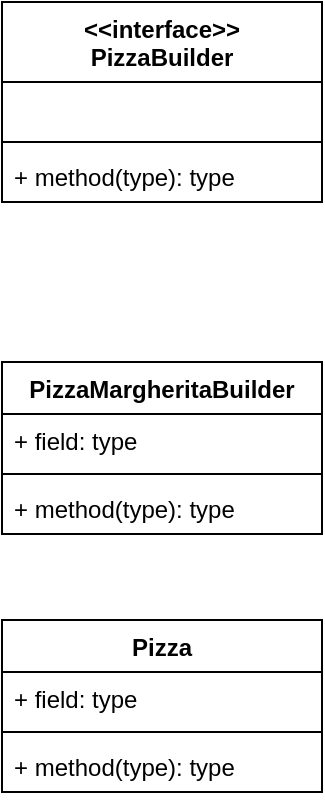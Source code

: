 <mxfile version="22.0.3" type="device">
  <diagram name="Página-1" id="7GCf2_cka8FQX0xHCVSg">
    <mxGraphModel dx="1276" dy="606" grid="1" gridSize="10" guides="1" tooltips="1" connect="1" arrows="1" fold="1" page="1" pageScale="1" pageWidth="827" pageHeight="1169" math="0" shadow="0">
      <root>
        <mxCell id="0" />
        <mxCell id="1" parent="0" />
        <mxCell id="j3dOdxT-rncyh-Avmh7u-1" value="&amp;lt;&amp;lt;interface&amp;gt;&amp;gt;&lt;br&gt;PizzaBuilder" style="swimlane;fontStyle=1;align=center;verticalAlign=top;childLayout=stackLayout;horizontal=1;startSize=40;horizontalStack=0;resizeParent=1;resizeParentMax=0;resizeLast=0;collapsible=1;marginBottom=0;whiteSpace=wrap;html=1;" vertex="1" parent="1">
          <mxGeometry x="280" y="190" width="160" height="100" as="geometry" />
        </mxCell>
        <mxCell id="j3dOdxT-rncyh-Avmh7u-2" value="&amp;nbsp;" style="text;strokeColor=none;fillColor=none;align=left;verticalAlign=top;spacingLeft=4;spacingRight=4;overflow=hidden;rotatable=0;points=[[0,0.5],[1,0.5]];portConstraint=eastwest;whiteSpace=wrap;html=1;" vertex="1" parent="j3dOdxT-rncyh-Avmh7u-1">
          <mxGeometry y="40" width="160" height="26" as="geometry" />
        </mxCell>
        <mxCell id="j3dOdxT-rncyh-Avmh7u-3" value="" style="line;strokeWidth=1;fillColor=none;align=left;verticalAlign=middle;spacingTop=-1;spacingLeft=3;spacingRight=3;rotatable=0;labelPosition=right;points=[];portConstraint=eastwest;strokeColor=inherit;" vertex="1" parent="j3dOdxT-rncyh-Avmh7u-1">
          <mxGeometry y="66" width="160" height="8" as="geometry" />
        </mxCell>
        <mxCell id="j3dOdxT-rncyh-Avmh7u-4" value="+ method(type): type" style="text;strokeColor=none;fillColor=none;align=left;verticalAlign=top;spacingLeft=4;spacingRight=4;overflow=hidden;rotatable=0;points=[[0,0.5],[1,0.5]];portConstraint=eastwest;whiteSpace=wrap;html=1;" vertex="1" parent="j3dOdxT-rncyh-Avmh7u-1">
          <mxGeometry y="74" width="160" height="26" as="geometry" />
        </mxCell>
        <mxCell id="j3dOdxT-rncyh-Avmh7u-5" value="Pizza" style="swimlane;fontStyle=1;align=center;verticalAlign=top;childLayout=stackLayout;horizontal=1;startSize=26;horizontalStack=0;resizeParent=1;resizeParentMax=0;resizeLast=0;collapsible=1;marginBottom=0;whiteSpace=wrap;html=1;" vertex="1" parent="1">
          <mxGeometry x="280" y="499" width="160" height="86" as="geometry" />
        </mxCell>
        <mxCell id="j3dOdxT-rncyh-Avmh7u-6" value="+ field: type" style="text;strokeColor=none;fillColor=none;align=left;verticalAlign=top;spacingLeft=4;spacingRight=4;overflow=hidden;rotatable=0;points=[[0,0.5],[1,0.5]];portConstraint=eastwest;whiteSpace=wrap;html=1;" vertex="1" parent="j3dOdxT-rncyh-Avmh7u-5">
          <mxGeometry y="26" width="160" height="26" as="geometry" />
        </mxCell>
        <mxCell id="j3dOdxT-rncyh-Avmh7u-7" value="" style="line;strokeWidth=1;fillColor=none;align=left;verticalAlign=middle;spacingTop=-1;spacingLeft=3;spacingRight=3;rotatable=0;labelPosition=right;points=[];portConstraint=eastwest;strokeColor=inherit;" vertex="1" parent="j3dOdxT-rncyh-Avmh7u-5">
          <mxGeometry y="52" width="160" height="8" as="geometry" />
        </mxCell>
        <mxCell id="j3dOdxT-rncyh-Avmh7u-8" value="+ method(type): type" style="text;strokeColor=none;fillColor=none;align=left;verticalAlign=top;spacingLeft=4;spacingRight=4;overflow=hidden;rotatable=0;points=[[0,0.5],[1,0.5]];portConstraint=eastwest;whiteSpace=wrap;html=1;" vertex="1" parent="j3dOdxT-rncyh-Avmh7u-5">
          <mxGeometry y="60" width="160" height="26" as="geometry" />
        </mxCell>
        <mxCell id="j3dOdxT-rncyh-Avmh7u-9" value="PizzaMargheritaBuilder" style="swimlane;fontStyle=1;align=center;verticalAlign=top;childLayout=stackLayout;horizontal=1;startSize=26;horizontalStack=0;resizeParent=1;resizeParentMax=0;resizeLast=0;collapsible=1;marginBottom=0;whiteSpace=wrap;html=1;" vertex="1" parent="1">
          <mxGeometry x="280" y="370" width="160" height="86" as="geometry" />
        </mxCell>
        <mxCell id="j3dOdxT-rncyh-Avmh7u-10" value="+ field: type" style="text;strokeColor=none;fillColor=none;align=left;verticalAlign=top;spacingLeft=4;spacingRight=4;overflow=hidden;rotatable=0;points=[[0,0.5],[1,0.5]];portConstraint=eastwest;whiteSpace=wrap;html=1;" vertex="1" parent="j3dOdxT-rncyh-Avmh7u-9">
          <mxGeometry y="26" width="160" height="26" as="geometry" />
        </mxCell>
        <mxCell id="j3dOdxT-rncyh-Avmh7u-11" value="" style="line;strokeWidth=1;fillColor=none;align=left;verticalAlign=middle;spacingTop=-1;spacingLeft=3;spacingRight=3;rotatable=0;labelPosition=right;points=[];portConstraint=eastwest;strokeColor=inherit;" vertex="1" parent="j3dOdxT-rncyh-Avmh7u-9">
          <mxGeometry y="52" width="160" height="8" as="geometry" />
        </mxCell>
        <mxCell id="j3dOdxT-rncyh-Avmh7u-12" value="+ method(type): type" style="text;strokeColor=none;fillColor=none;align=left;verticalAlign=top;spacingLeft=4;spacingRight=4;overflow=hidden;rotatable=0;points=[[0,0.5],[1,0.5]];portConstraint=eastwest;whiteSpace=wrap;html=1;" vertex="1" parent="j3dOdxT-rncyh-Avmh7u-9">
          <mxGeometry y="60" width="160" height="26" as="geometry" />
        </mxCell>
      </root>
    </mxGraphModel>
  </diagram>
</mxfile>
